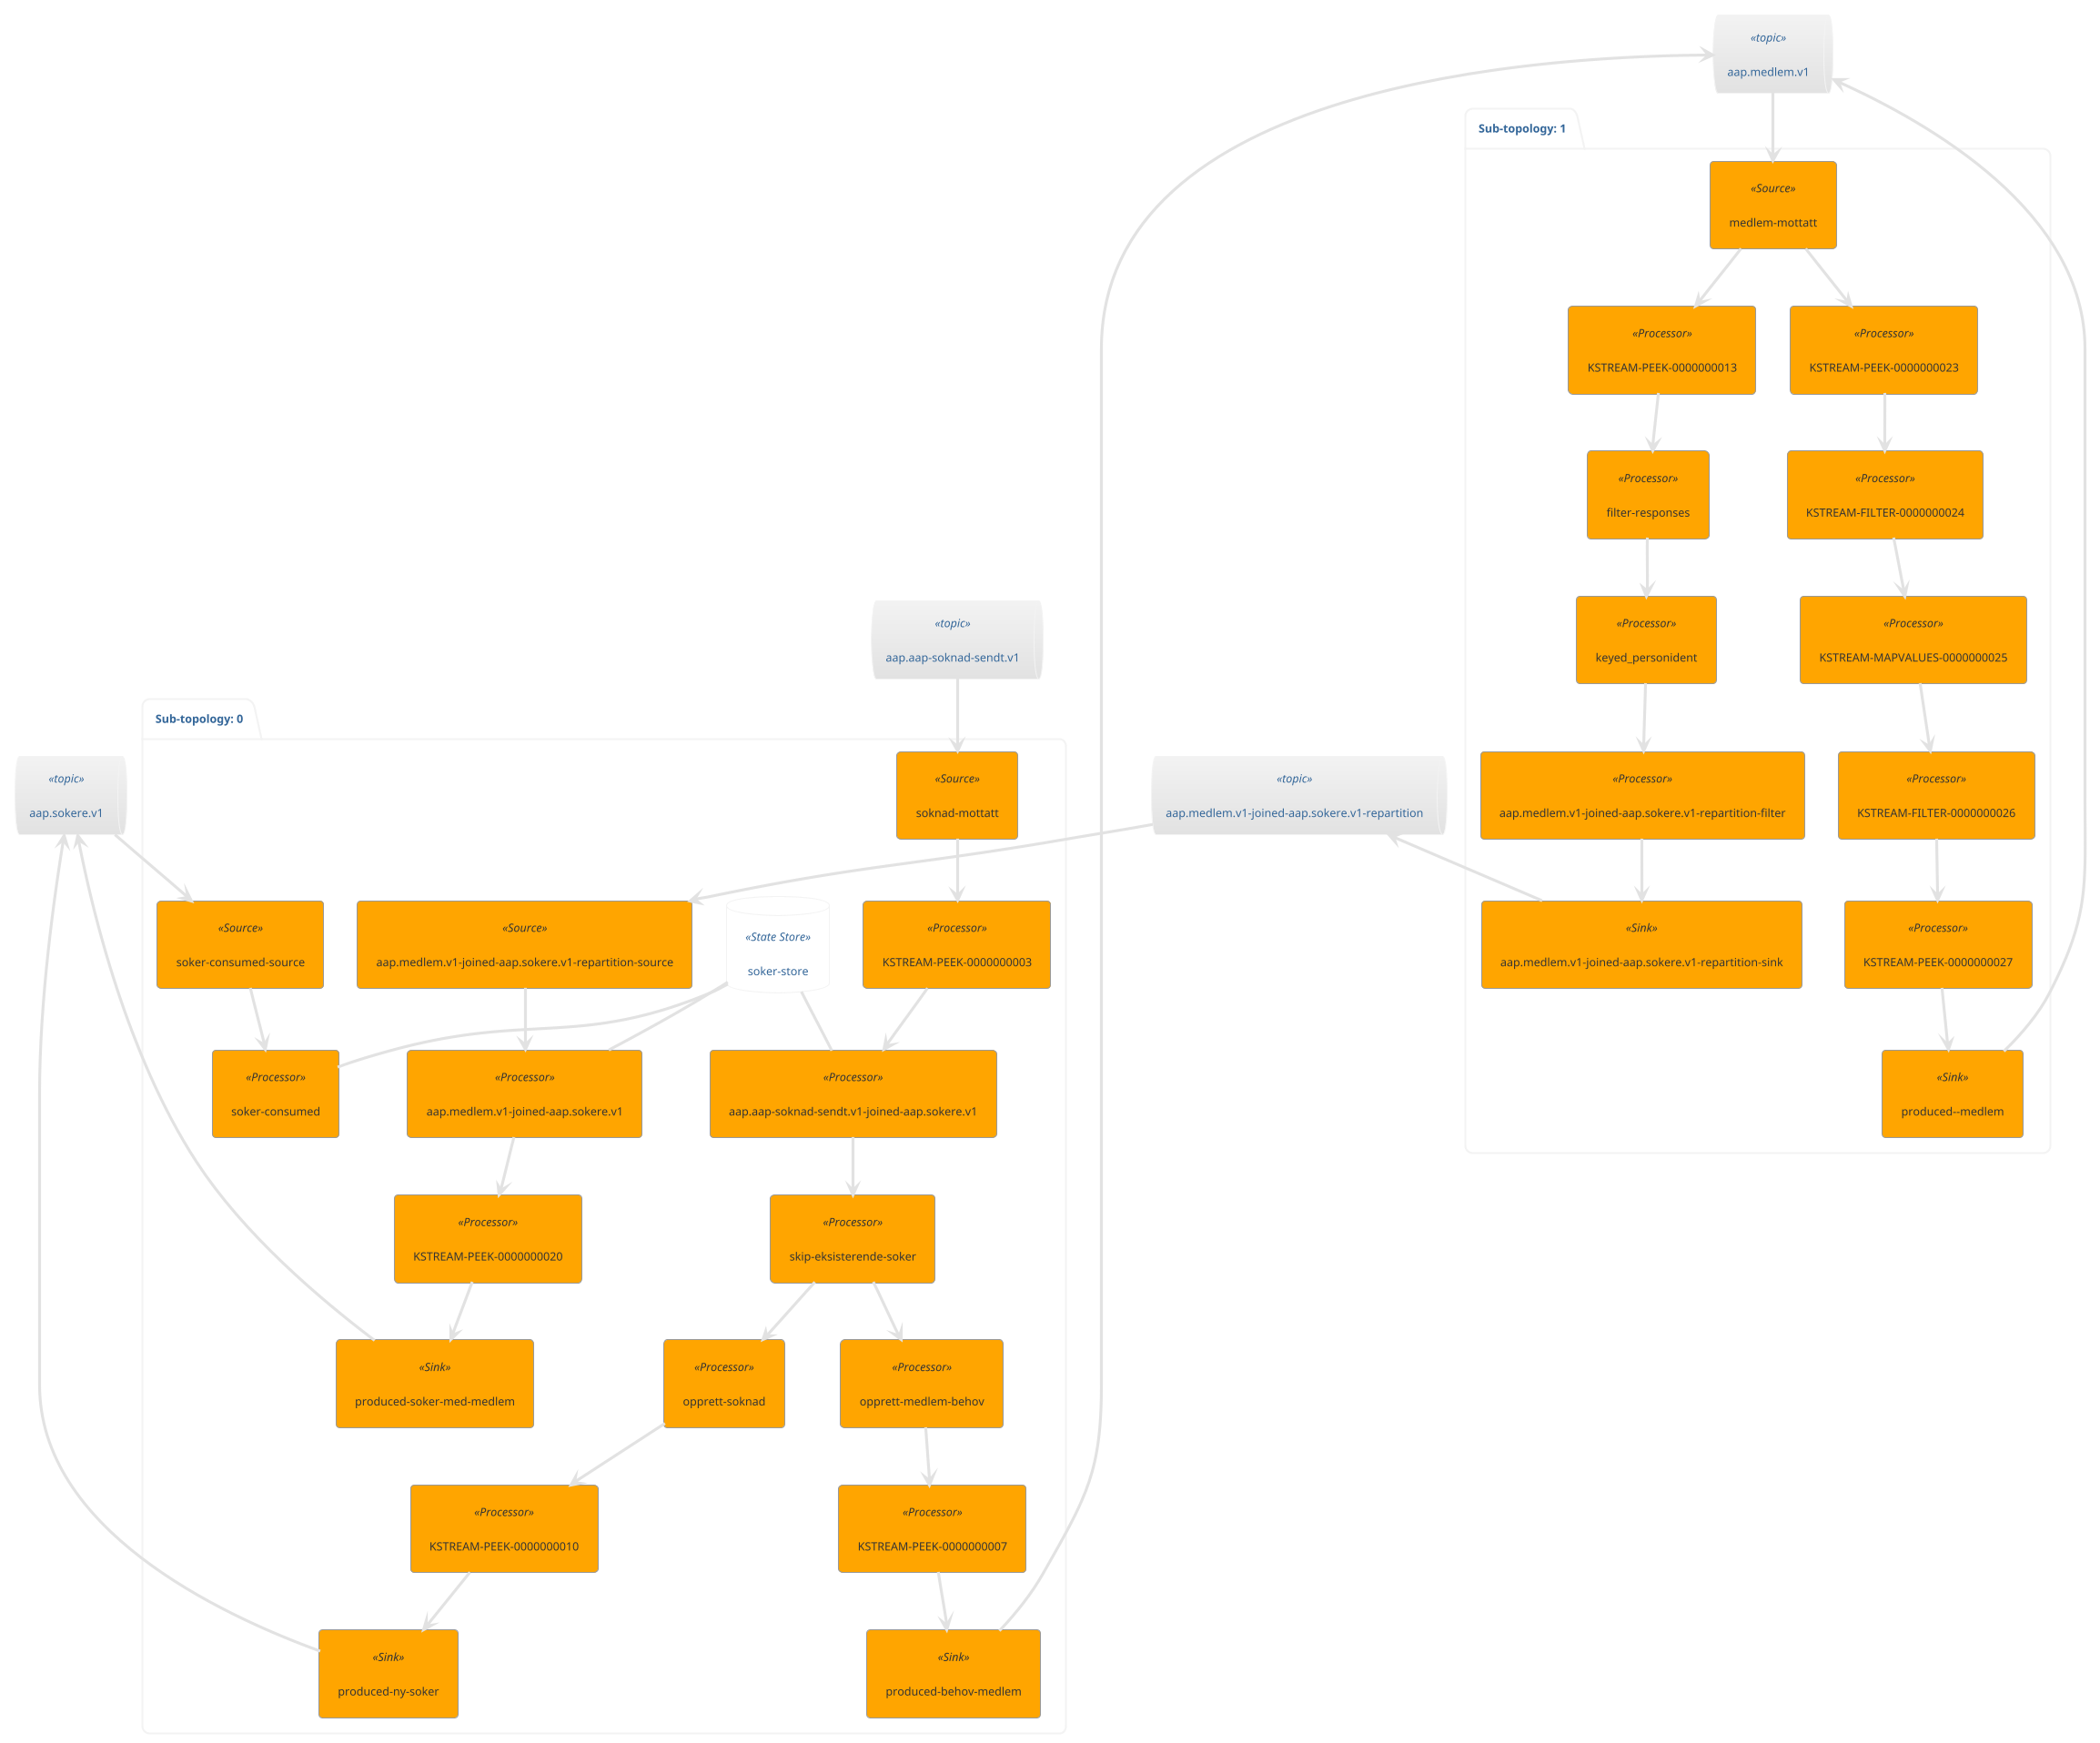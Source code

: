 @startuml
!theme lightgray
queue "aap.medlem.v1" <<topic>> as aap_medlem_v1
queue "aap.sokere.v1" <<topic>> as aap_sokere_v1
queue "aap.aap-soknad-sendt.v1" <<topic>> as aap_aap_soknad_sendt_v1
queue "aap.medlem.v1-joined-aap.sokere.v1-repartition" <<topic>> as aap_medlem_v1_joined_aap_sokere_v1_repartition
package "Sub-topology: 0" {
	database "soker-store" <<State Store>> as soker_store
	agent "soknad-mottatt" <<Source>> as soknad_mottatt
	agent "KSTREAM-PEEK-0000000003" <<Processor>> as KSTREAM_PEEK_0000000003
	agent "aap.aap-soknad-sendt.v1-joined-aap.sokere.v1" <<Processor>> as aap_aap_soknad_sendt_v1_joined_aap_sokere_v1
	agent "skip-eksisterende-soker" <<Processor>> as skip_eksisterende_soker
	agent "aap.medlem.v1-joined-aap.sokere.v1-repartition-source" <<Source>> as aap_medlem_v1_joined_aap_sokere_v1_repartition_source
	agent "aap.medlem.v1-joined-aap.sokere.v1" <<Processor>> as aap_medlem_v1_joined_aap_sokere_v1
	agent "opprett-medlem-behov" <<Processor>> as opprett_medlem_behov
	agent "opprett-soknad" <<Processor>> as opprett_soknad
	agent "KSTREAM-PEEK-0000000007" <<Processor>> as KSTREAM_PEEK_0000000007
	agent "KSTREAM-PEEK-0000000010" <<Processor>> as KSTREAM_PEEK_0000000010
	agent "KSTREAM-PEEK-0000000020" <<Processor>> as KSTREAM_PEEK_0000000020
	agent "soker-consumed-source" <<Source>> as soker_consumed_source
	agent "produced-behov-medlem" <<Sink>> as produced_behov_medlem
	agent "produced-ny-soker" <<Sink>> as produced_ny_soker
	agent "produced-soker-med-medlem" <<Sink>> as produced_soker_med_medlem
	agent "soker-consumed" <<Processor>> as soker_consumed
	aap_aap_soknad_sendt_v1 --> soknad_mottatt
	soker_store -- aap_aap_soknad_sendt_v1_joined_aap_sokere_v1
	aap_medlem_v1_joined_aap_sokere_v1_repartition --> aap_medlem_v1_joined_aap_sokere_v1_repartition_source
	soker_store -- aap_medlem_v1_joined_aap_sokere_v1
	aap_sokere_v1 --> soker_consumed_source
	aap_medlem_v1 <-- produced_behov_medlem
	aap_sokere_v1 <-- produced_ny_soker
	aap_sokere_v1 <-- produced_soker_med_medlem
	soker_store -- soker_consumed
	soknad_mottatt --> KSTREAM_PEEK_0000000003
	KSTREAM_PEEK_0000000003 --> aap_aap_soknad_sendt_v1_joined_aap_sokere_v1
	aap_aap_soknad_sendt_v1_joined_aap_sokere_v1 --> skip_eksisterende_soker
	skip_eksisterende_soker --> opprett_medlem_behov
	skip_eksisterende_soker --> opprett_soknad
	aap_medlem_v1_joined_aap_sokere_v1_repartition_source --> aap_medlem_v1_joined_aap_sokere_v1
	aap_medlem_v1_joined_aap_sokere_v1 --> KSTREAM_PEEK_0000000020
	opprett_medlem_behov --> KSTREAM_PEEK_0000000007
	opprett_soknad --> KSTREAM_PEEK_0000000010
	KSTREAM_PEEK_0000000007 --> produced_behov_medlem
	KSTREAM_PEEK_0000000010 --> produced_ny_soker
	KSTREAM_PEEK_0000000020 --> produced_soker_med_medlem
	soker_consumed_source --> soker_consumed
}
package "Sub-topology: 1" {
	agent "medlem-mottatt" <<Source>> as medlem_mottatt
	agent "KSTREAM-PEEK-0000000023" <<Processor>> as KSTREAM_PEEK_0000000023
	agent "KSTREAM-FILTER-0000000024" <<Processor>> as KSTREAM_FILTER_0000000024
	agent "KSTREAM-PEEK-0000000013" <<Processor>> as KSTREAM_PEEK_0000000013
	agent "KSTREAM-MAPVALUES-0000000025" <<Processor>> as KSTREAM_MAPVALUES_0000000025
	agent "filter-responses" <<Processor>> as filter_responses
	agent "KSTREAM-FILTER-0000000026" <<Processor>> as KSTREAM_FILTER_0000000026
	agent "keyed_personident" <<Processor>> as keyed_personident
	agent "KSTREAM-PEEK-0000000027" <<Processor>> as KSTREAM_PEEK_0000000027
	agent "aap.medlem.v1-joined-aap.sokere.v1-repartition-filter" <<Processor>> as aap_medlem_v1_joined_aap_sokere_v1_repartition_filter
	agent "aap.medlem.v1-joined-aap.sokere.v1-repartition-sink" <<Sink>> as aap_medlem_v1_joined_aap_sokere_v1_repartition_sink
	agent "produced--medlem" <<Sink>> as produced__medlem
	aap_medlem_v1 --> medlem_mottatt
	aap_medlem_v1_joined_aap_sokere_v1_repartition <-- aap_medlem_v1_joined_aap_sokere_v1_repartition_sink
	aap_medlem_v1 <-- produced__medlem
	medlem_mottatt --> KSTREAM_PEEK_0000000013
	medlem_mottatt --> KSTREAM_PEEK_0000000023
	KSTREAM_PEEK_0000000023 --> KSTREAM_FILTER_0000000024
	KSTREAM_FILTER_0000000024 --> KSTREAM_MAPVALUES_0000000025
	KSTREAM_PEEK_0000000013 --> filter_responses
	KSTREAM_MAPVALUES_0000000025 --> KSTREAM_FILTER_0000000026
	filter_responses --> keyed_personident
	KSTREAM_FILTER_0000000026 --> KSTREAM_PEEK_0000000027
	keyed_personident --> aap_medlem_v1_joined_aap_sokere_v1_repartition_filter
	KSTREAM_PEEK_0000000027 --> produced__medlem
	aap_medlem_v1_joined_aap_sokere_v1_repartition_filter --> aap_medlem_v1_joined_aap_sokere_v1_repartition_sink
}
@enduml